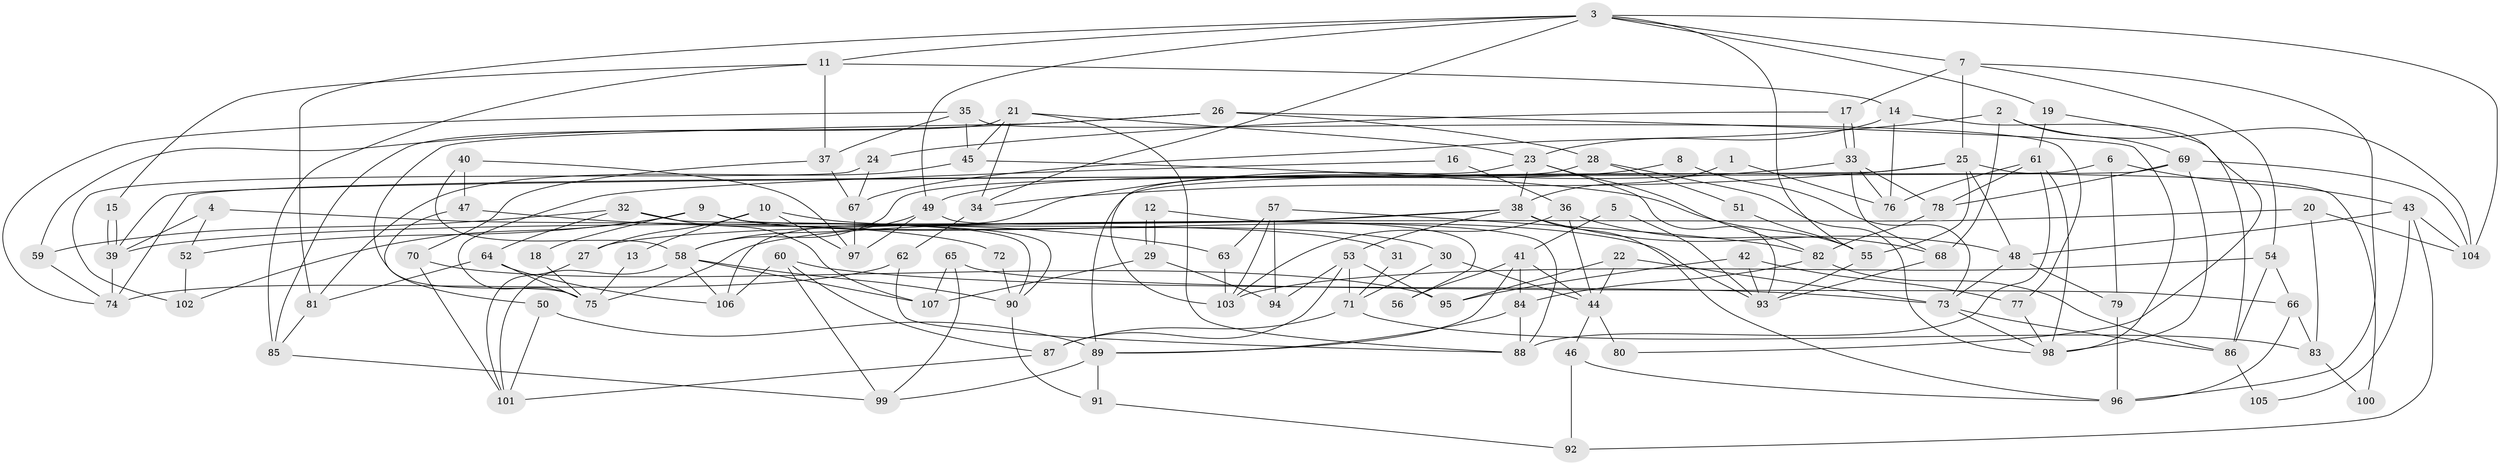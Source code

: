 // Generated by graph-tools (version 1.1) at 2025/50/03/09/25 03:50:03]
// undirected, 107 vertices, 214 edges
graph export_dot {
graph [start="1"]
  node [color=gray90,style=filled];
  1;
  2;
  3;
  4;
  5;
  6;
  7;
  8;
  9;
  10;
  11;
  12;
  13;
  14;
  15;
  16;
  17;
  18;
  19;
  20;
  21;
  22;
  23;
  24;
  25;
  26;
  27;
  28;
  29;
  30;
  31;
  32;
  33;
  34;
  35;
  36;
  37;
  38;
  39;
  40;
  41;
  42;
  43;
  44;
  45;
  46;
  47;
  48;
  49;
  50;
  51;
  52;
  53;
  54;
  55;
  56;
  57;
  58;
  59;
  60;
  61;
  62;
  63;
  64;
  65;
  66;
  67;
  68;
  69;
  70;
  71;
  72;
  73;
  74;
  75;
  76;
  77;
  78;
  79;
  80;
  81;
  82;
  83;
  84;
  85;
  86;
  87;
  88;
  89;
  90;
  91;
  92;
  93;
  94;
  95;
  96;
  97;
  98;
  99;
  100;
  101;
  102;
  103;
  104;
  105;
  106;
  107;
  1 -- 38;
  1 -- 76;
  2 -- 104;
  2 -- 68;
  2 -- 67;
  2 -- 69;
  3 -- 81;
  3 -- 7;
  3 -- 11;
  3 -- 19;
  3 -- 34;
  3 -- 49;
  3 -- 55;
  3 -- 104;
  4 -- 52;
  4 -- 39;
  4 -- 72;
  5 -- 41;
  5 -- 93;
  6 -- 43;
  6 -- 79;
  6 -- 89;
  7 -- 54;
  7 -- 25;
  7 -- 17;
  7 -- 96;
  8 -- 73;
  8 -- 49;
  9 -- 90;
  9 -- 93;
  9 -- 18;
  9 -- 30;
  9 -- 52;
  9 -- 102;
  10 -- 27;
  10 -- 97;
  10 -- 13;
  10 -- 31;
  11 -- 37;
  11 -- 14;
  11 -- 15;
  11 -- 85;
  12 -- 29;
  12 -- 29;
  12 -- 88;
  13 -- 75;
  14 -- 23;
  14 -- 76;
  14 -- 86;
  15 -- 39;
  15 -- 39;
  16 -- 75;
  16 -- 36;
  17 -- 33;
  17 -- 33;
  17 -- 24;
  18 -- 75;
  19 -- 61;
  19 -- 80;
  20 -- 104;
  20 -- 83;
  20 -- 27;
  21 -- 85;
  21 -- 88;
  21 -- 23;
  21 -- 34;
  21 -- 45;
  22 -- 95;
  22 -- 73;
  22 -- 44;
  23 -- 82;
  23 -- 38;
  23 -- 93;
  23 -- 103;
  24 -- 67;
  24 -- 102;
  25 -- 34;
  25 -- 48;
  25 -- 39;
  25 -- 55;
  25 -- 100;
  26 -- 98;
  26 -- 59;
  26 -- 28;
  26 -- 75;
  27 -- 101;
  28 -- 58;
  28 -- 51;
  28 -- 98;
  29 -- 107;
  29 -- 94;
  30 -- 44;
  30 -- 71;
  31 -- 71;
  32 -- 64;
  32 -- 90;
  32 -- 59;
  32 -- 107;
  33 -- 76;
  33 -- 68;
  33 -- 78;
  33 -- 106;
  34 -- 62;
  35 -- 74;
  35 -- 45;
  35 -- 37;
  35 -- 77;
  36 -- 103;
  36 -- 68;
  36 -- 44;
  37 -- 67;
  37 -- 70;
  38 -- 39;
  38 -- 48;
  38 -- 53;
  38 -- 75;
  38 -- 96;
  39 -- 74;
  40 -- 47;
  40 -- 58;
  40 -- 97;
  41 -- 44;
  41 -- 84;
  41 -- 56;
  41 -- 89;
  42 -- 77;
  42 -- 93;
  42 -- 95;
  43 -- 104;
  43 -- 48;
  43 -- 92;
  43 -- 105;
  44 -- 46;
  44 -- 80;
  45 -- 55;
  45 -- 81;
  46 -- 96;
  46 -- 92;
  47 -- 63;
  47 -- 50;
  48 -- 73;
  48 -- 79;
  49 -- 58;
  49 -- 56;
  49 -- 97;
  50 -- 89;
  50 -- 101;
  51 -- 55;
  52 -- 102;
  53 -- 71;
  53 -- 87;
  53 -- 94;
  53 -- 95;
  54 -- 103;
  54 -- 86;
  54 -- 66;
  55 -- 93;
  57 -- 82;
  57 -- 94;
  57 -- 63;
  57 -- 103;
  58 -- 101;
  58 -- 106;
  58 -- 90;
  58 -- 107;
  59 -- 74;
  60 -- 106;
  60 -- 99;
  60 -- 73;
  60 -- 87;
  61 -- 78;
  61 -- 98;
  61 -- 76;
  61 -- 88;
  62 -- 88;
  62 -- 74;
  63 -- 103;
  64 -- 75;
  64 -- 81;
  64 -- 106;
  65 -- 66;
  65 -- 107;
  65 -- 99;
  66 -- 96;
  66 -- 83;
  67 -- 97;
  68 -- 93;
  69 -- 74;
  69 -- 78;
  69 -- 98;
  69 -- 104;
  70 -- 95;
  70 -- 101;
  71 -- 87;
  71 -- 83;
  72 -- 90;
  73 -- 98;
  73 -- 86;
  77 -- 98;
  78 -- 82;
  79 -- 96;
  81 -- 85;
  82 -- 86;
  82 -- 84;
  83 -- 100;
  84 -- 89;
  84 -- 88;
  85 -- 99;
  86 -- 105;
  87 -- 101;
  89 -- 91;
  89 -- 99;
  90 -- 91;
  91 -- 92;
}
